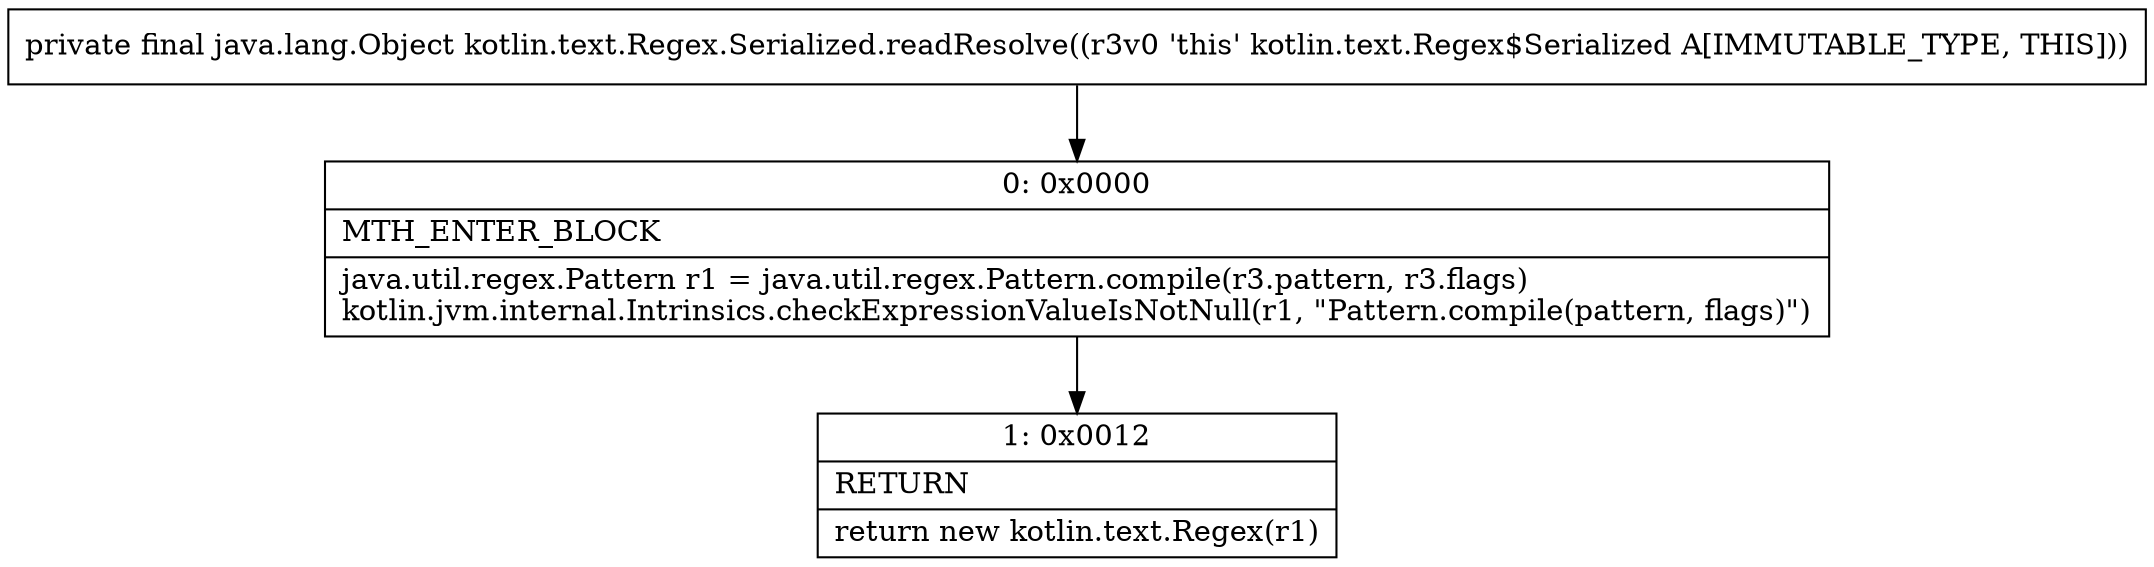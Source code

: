 digraph "CFG forkotlin.text.Regex.Serialized.readResolve()Ljava\/lang\/Object;" {
Node_0 [shape=record,label="{0\:\ 0x0000|MTH_ENTER_BLOCK\l|java.util.regex.Pattern r1 = java.util.regex.Pattern.compile(r3.pattern, r3.flags)\lkotlin.jvm.internal.Intrinsics.checkExpressionValueIsNotNull(r1, \"Pattern.compile(pattern, flags)\")\l}"];
Node_1 [shape=record,label="{1\:\ 0x0012|RETURN\l|return new kotlin.text.Regex(r1)\l}"];
MethodNode[shape=record,label="{private final java.lang.Object kotlin.text.Regex.Serialized.readResolve((r3v0 'this' kotlin.text.Regex$Serialized A[IMMUTABLE_TYPE, THIS])) }"];
MethodNode -> Node_0;
Node_0 -> Node_1;
}


